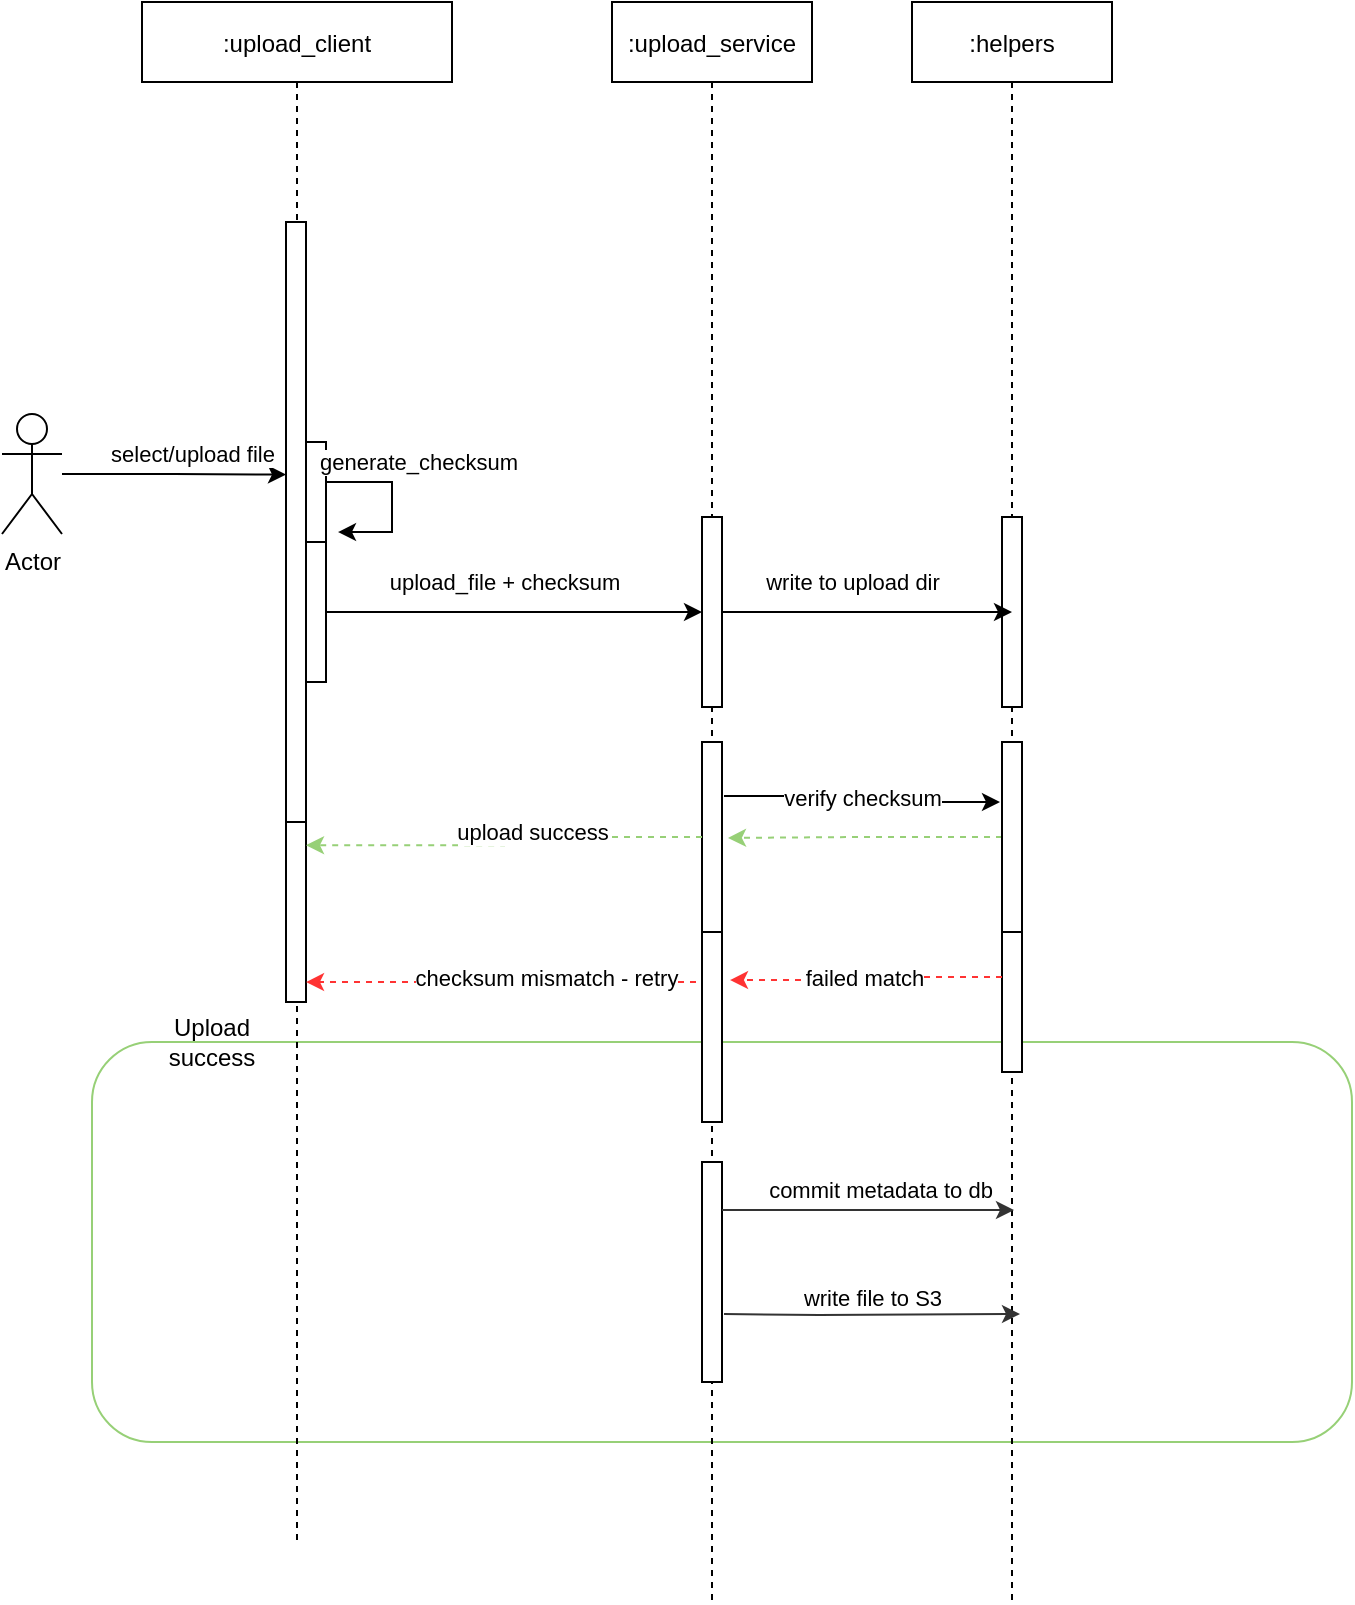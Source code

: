 <mxfile version="14.6.1" type="device"><diagram id="kgpKYQtTHZ0yAKxKKP6v" name="Page-1"><mxGraphModel dx="1350" dy="745" grid="1" gridSize="10" guides="1" tooltips="1" connect="1" arrows="1" fold="1" page="1" pageScale="1" pageWidth="850" pageHeight="1100" math="0" shadow="0"><root><mxCell id="0"/><mxCell id="1" parent="0"/><mxCell id="D9OPLsXXa_9_F4bl1-lc-42" value="" style="rounded=1;whiteSpace=wrap;html=1;strokeColor=#97D077;" parent="1" vertex="1"><mxGeometry x="230" y="620" width="630" height="200" as="geometry"/></mxCell><mxCell id="3nuBFxr9cyL0pnOWT2aG-1" value=":upload_client" style="shape=umlLifeline;perimeter=lifelinePerimeter;container=1;collapsible=0;recursiveResize=0;rounded=0;shadow=0;strokeWidth=1;" parent="1" vertex="1"><mxGeometry x="255" y="100" width="155" height="770" as="geometry"/></mxCell><mxCell id="3nuBFxr9cyL0pnOWT2aG-2" value="" style="points=[];perimeter=orthogonalPerimeter;rounded=0;shadow=0;strokeWidth=1;" parent="3nuBFxr9cyL0pnOWT2aG-1" vertex="1"><mxGeometry x="72" y="110" width="10" height="300" as="geometry"/></mxCell><mxCell id="3nuBFxr9cyL0pnOWT2aG-4" value="" style="points=[];perimeter=orthogonalPerimeter;rounded=0;shadow=0;strokeWidth=1;" parent="3nuBFxr9cyL0pnOWT2aG-1" vertex="1"><mxGeometry x="82" y="220" width="10" height="80" as="geometry"/></mxCell><mxCell id="D9OPLsXXa_9_F4bl1-lc-9" style="edgeStyle=orthogonalEdgeStyle;rounded=0;orthogonalLoop=1;jettySize=auto;html=1;entryX=1.6;entryY=0.563;entryDx=0;entryDy=0;entryPerimeter=0;" parent="3nuBFxr9cyL0pnOWT2aG-1" source="3nuBFxr9cyL0pnOWT2aG-4" target="3nuBFxr9cyL0pnOWT2aG-4" edge="1"><mxGeometry relative="1" as="geometry"><Array as="points"><mxPoint x="125" y="240"/><mxPoint x="125" y="265"/></Array></mxGeometry></mxCell><mxCell id="D9OPLsXXa_9_F4bl1-lc-10" value="generate_checksum" style="edgeLabel;html=1;align=center;verticalAlign=middle;resizable=0;points=[];" parent="D9OPLsXXa_9_F4bl1-lc-9" vertex="1" connectable="0"><mxGeometry x="-0.486" y="-4" relative="1" as="geometry"><mxPoint x="24" y="-14" as="offset"/></mxGeometry></mxCell><mxCell id="D9OPLsXXa_9_F4bl1-lc-36" value="" style="points=[];perimeter=orthogonalPerimeter;rounded=0;shadow=0;strokeWidth=1;" parent="3nuBFxr9cyL0pnOWT2aG-1" vertex="1"><mxGeometry x="72" y="410" width="10" height="90" as="geometry"/></mxCell><mxCell id="D9OPLsXXa_9_F4bl1-lc-2" style="edgeStyle=orthogonalEdgeStyle;rounded=0;orthogonalLoop=1;jettySize=auto;html=1;entryX=0;entryY=0.421;entryDx=0;entryDy=0;entryPerimeter=0;" parent="1" source="D9OPLsXXa_9_F4bl1-lc-1" target="3nuBFxr9cyL0pnOWT2aG-2" edge="1"><mxGeometry relative="1" as="geometry"/></mxCell><mxCell id="D9OPLsXXa_9_F4bl1-lc-6" value="select/upload file" style="edgeLabel;html=1;align=center;verticalAlign=middle;resizable=0;points=[];" parent="D9OPLsXXa_9_F4bl1-lc-2" vertex="1" connectable="0"><mxGeometry x="-0.364" y="2" relative="1" as="geometry"><mxPoint x="29" y="-8" as="offset"/></mxGeometry></mxCell><mxCell id="D9OPLsXXa_9_F4bl1-lc-1" value="Actor" style="shape=umlActor;verticalLabelPosition=bottom;verticalAlign=top;html=1;outlineConnect=0;" parent="1" vertex="1"><mxGeometry x="185" y="306" width="30" height="60" as="geometry"/></mxCell><mxCell id="D9OPLsXXa_9_F4bl1-lc-3" value=":upload_service" style="shape=umlLifeline;perimeter=lifelinePerimeter;container=1;collapsible=0;recursiveResize=0;rounded=0;shadow=0;strokeWidth=1;" parent="1" vertex="1"><mxGeometry x="490" y="100" width="100" height="800" as="geometry"/></mxCell><mxCell id="D9OPLsXXa_9_F4bl1-lc-4" value="" style="points=[];perimeter=orthogonalPerimeter;rounded=0;shadow=0;strokeWidth=1;" parent="D9OPLsXXa_9_F4bl1-lc-3" vertex="1"><mxGeometry x="45" y="257.5" width="10" height="95" as="geometry"/></mxCell><mxCell id="D9OPLsXXa_9_F4bl1-lc-23" value="" style="points=[];perimeter=orthogonalPerimeter;rounded=0;shadow=0;strokeWidth=1;" parent="D9OPLsXXa_9_F4bl1-lc-3" vertex="1"><mxGeometry x="45" y="370" width="10" height="95" as="geometry"/></mxCell><mxCell id="D9OPLsXXa_9_F4bl1-lc-35" value="" style="points=[];perimeter=orthogonalPerimeter;rounded=0;shadow=0;strokeWidth=1;" parent="D9OPLsXXa_9_F4bl1-lc-3" vertex="1"><mxGeometry x="45" y="465" width="10" height="95" as="geometry"/></mxCell><mxCell id="D9OPLsXXa_9_F4bl1-lc-43" value="" style="points=[];perimeter=orthogonalPerimeter;rounded=0;shadow=0;strokeWidth=1;" parent="D9OPLsXXa_9_F4bl1-lc-3" vertex="1"><mxGeometry x="45" y="580" width="10" height="110" as="geometry"/></mxCell><mxCell id="D9OPLsXXa_9_F4bl1-lc-12" value=":helpers" style="shape=umlLifeline;perimeter=lifelinePerimeter;container=1;collapsible=0;recursiveResize=0;rounded=0;shadow=0;strokeWidth=1;" parent="1" vertex="1"><mxGeometry x="640" y="100" width="100" height="800" as="geometry"/></mxCell><mxCell id="D9OPLsXXa_9_F4bl1-lc-20" value="" style="points=[];perimeter=orthogonalPerimeter;rounded=0;shadow=0;strokeWidth=1;" parent="D9OPLsXXa_9_F4bl1-lc-12" vertex="1"><mxGeometry x="45" y="257.5" width="10" height="95" as="geometry"/></mxCell><mxCell id="D9OPLsXXa_9_F4bl1-lc-32" value="" style="points=[];perimeter=orthogonalPerimeter;rounded=0;shadow=0;strokeWidth=1;" parent="D9OPLsXXa_9_F4bl1-lc-12" vertex="1"><mxGeometry x="45" y="440" width="10" height="95" as="geometry"/></mxCell><mxCell id="D9OPLsXXa_9_F4bl1-lc-18" style="edgeStyle=orthogonalEdgeStyle;rounded=0;orthogonalLoop=1;jettySize=auto;html=1;" parent="1" source="D9OPLsXXa_9_F4bl1-lc-16" target="D9OPLsXXa_9_F4bl1-lc-4" edge="1"><mxGeometry relative="1" as="geometry"/></mxCell><mxCell id="D9OPLsXXa_9_F4bl1-lc-19" value="upload_file + checksum" style="edgeLabel;html=1;align=center;verticalAlign=middle;resizable=0;points=[];" parent="D9OPLsXXa_9_F4bl1-lc-18" vertex="1" connectable="0"><mxGeometry x="-0.191" y="-4" relative="1" as="geometry"><mxPoint x="13" y="-19" as="offset"/></mxGeometry></mxCell><mxCell id="D9OPLsXXa_9_F4bl1-lc-16" value="" style="points=[];perimeter=orthogonalPerimeter;rounded=0;shadow=0;strokeWidth=1;" parent="1" vertex="1"><mxGeometry x="337" y="370" width="10" height="70" as="geometry"/></mxCell><mxCell id="D9OPLsXXa_9_F4bl1-lc-21" style="edgeStyle=orthogonalEdgeStyle;rounded=0;orthogonalLoop=1;jettySize=auto;html=1;entryX=0.5;entryY=0.5;entryDx=0;entryDy=0;entryPerimeter=0;" parent="1" source="D9OPLsXXa_9_F4bl1-lc-4" target="D9OPLsXXa_9_F4bl1-lc-20" edge="1"><mxGeometry relative="1" as="geometry"/></mxCell><mxCell id="D9OPLsXXa_9_F4bl1-lc-22" value="write to upload dir" style="edgeLabel;html=1;align=center;verticalAlign=middle;resizable=0;points=[];" parent="D9OPLsXXa_9_F4bl1-lc-21" vertex="1" connectable="0"><mxGeometry x="-0.324" y="3" relative="1" as="geometry"><mxPoint x="16" y="-12" as="offset"/></mxGeometry></mxCell><mxCell id="D9OPLsXXa_9_F4bl1-lc-30" style="edgeStyle=orthogonalEdgeStyle;rounded=0;orthogonalLoop=1;jettySize=auto;html=1;entryX=1.3;entryY=0.505;entryDx=0;entryDy=0;entryPerimeter=0;dashed=1;strokeColor=#97D077;" parent="1" source="D9OPLsXXa_9_F4bl1-lc-24" target="D9OPLsXXa_9_F4bl1-lc-23" edge="1"><mxGeometry relative="1" as="geometry"/></mxCell><mxCell id="D9OPLsXXa_9_F4bl1-lc-24" value="" style="points=[];perimeter=orthogonalPerimeter;rounded=0;shadow=0;strokeWidth=1;" parent="1" vertex="1"><mxGeometry x="685" y="470" width="10" height="95" as="geometry"/></mxCell><mxCell id="D9OPLsXXa_9_F4bl1-lc-25" value="verify checksum" style="edgeStyle=orthogonalEdgeStyle;rounded=0;orthogonalLoop=1;jettySize=auto;html=1;entryX=-0.1;entryY=0.316;entryDx=0;entryDy=0;entryPerimeter=0;exitX=1.1;exitY=0.284;exitDx=0;exitDy=0;exitPerimeter=0;" parent="1" source="D9OPLsXXa_9_F4bl1-lc-23" target="D9OPLsXXa_9_F4bl1-lc-24" edge="1"><mxGeometry relative="1" as="geometry"/></mxCell><mxCell id="D9OPLsXXa_9_F4bl1-lc-28" style="edgeStyle=orthogonalEdgeStyle;rounded=0;orthogonalLoop=1;jettySize=auto;html=1;entryX=1;entryY=0.129;entryDx=0;entryDy=0;entryPerimeter=0;dashed=1;strokeColor=#97D077;" parent="1" source="D9OPLsXXa_9_F4bl1-lc-23" target="D9OPLsXXa_9_F4bl1-lc-36" edge="1"><mxGeometry relative="1" as="geometry"><mxPoint x="324" y="517.03" as="targetPoint"/></mxGeometry></mxCell><mxCell id="D9OPLsXXa_9_F4bl1-lc-29" value="upload success" style="edgeLabel;html=1;align=center;verticalAlign=middle;resizable=0;points=[];" parent="D9OPLsXXa_9_F4bl1-lc-28" vertex="1" connectable="0"><mxGeometry x="0.262" y="3" relative="1" as="geometry"><mxPoint x="38" y="-10" as="offset"/></mxGeometry></mxCell><mxCell id="D9OPLsXXa_9_F4bl1-lc-34" value="failed match" style="edgeStyle=orthogonalEdgeStyle;rounded=0;orthogonalLoop=1;jettySize=auto;html=1;entryX=1.4;entryY=0.253;entryDx=0;entryDy=0;entryPerimeter=0;dashed=1;strokeColor=#FF3333;" parent="1" source="D9OPLsXXa_9_F4bl1-lc-32" target="D9OPLsXXa_9_F4bl1-lc-35" edge="1"><mxGeometry relative="1" as="geometry"/></mxCell><mxCell id="D9OPLsXXa_9_F4bl1-lc-37" style="edgeStyle=orthogonalEdgeStyle;rounded=0;orthogonalLoop=1;jettySize=auto;html=1;entryX=1;entryY=0.889;entryDx=0;entryDy=0;entryPerimeter=0;dashed=1;strokeColor=#FF3333;exitX=-0.3;exitY=0.263;exitDx=0;exitDy=0;exitPerimeter=0;" parent="1" source="D9OPLsXXa_9_F4bl1-lc-35" target="D9OPLsXXa_9_F4bl1-lc-36" edge="1"><mxGeometry relative="1" as="geometry"/></mxCell><mxCell id="D9OPLsXXa_9_F4bl1-lc-38" value="checksum mismatch - retry" style="edgeLabel;html=1;align=center;verticalAlign=middle;resizable=0;points=[];" parent="D9OPLsXXa_9_F4bl1-lc-37" vertex="1" connectable="0"><mxGeometry x="0.224" y="-3" relative="1" as="geometry"><mxPoint x="44" y="1" as="offset"/></mxGeometry></mxCell><mxCell id="D9OPLsXXa_9_F4bl1-lc-44" style="edgeStyle=orthogonalEdgeStyle;rounded=0;orthogonalLoop=1;jettySize=auto;html=1;strokeColor=#333333;" parent="1" edge="1"><mxGeometry relative="1" as="geometry"><mxPoint x="545" y="704" as="sourcePoint"/><mxPoint x="691" y="704" as="targetPoint"/></mxGeometry></mxCell><mxCell id="D9OPLsXXa_9_F4bl1-lc-45" value="commit metadata to db" style="edgeLabel;html=1;align=center;verticalAlign=middle;resizable=0;points=[];" parent="D9OPLsXXa_9_F4bl1-lc-44" vertex="1" connectable="0"><mxGeometry x="-0.343" y="-3" relative="1" as="geometry"><mxPoint x="31" y="-13" as="offset"/></mxGeometry></mxCell><mxCell id="D9OPLsXXa_9_F4bl1-lc-46" style="edgeStyle=orthogonalEdgeStyle;rounded=0;orthogonalLoop=1;jettySize=auto;html=1;entryX=0.54;entryY=0.82;entryDx=0;entryDy=0;entryPerimeter=0;strokeColor=#333333;" parent="1" target="D9OPLsXXa_9_F4bl1-lc-12" edge="1"><mxGeometry relative="1" as="geometry"><mxPoint x="546" y="756" as="sourcePoint"/></mxGeometry></mxCell><mxCell id="D9OPLsXXa_9_F4bl1-lc-47" value="write file to S3" style="edgeLabel;html=1;align=center;verticalAlign=middle;resizable=0;points=[];" parent="D9OPLsXXa_9_F4bl1-lc-46" vertex="1" connectable="0"><mxGeometry x="-0.27" y="3" relative="1" as="geometry"><mxPoint x="20" y="-5" as="offset"/></mxGeometry></mxCell><mxCell id="W3fZg72eygq2HI1i4xVM-1" value="Upload success" style="text;html=1;strokeColor=none;fillColor=none;align=center;verticalAlign=middle;whiteSpace=wrap;rounded=0;" vertex="1" parent="1"><mxGeometry x="270" y="610" width="40" height="20" as="geometry"/></mxCell></root></mxGraphModel></diagram></mxfile>